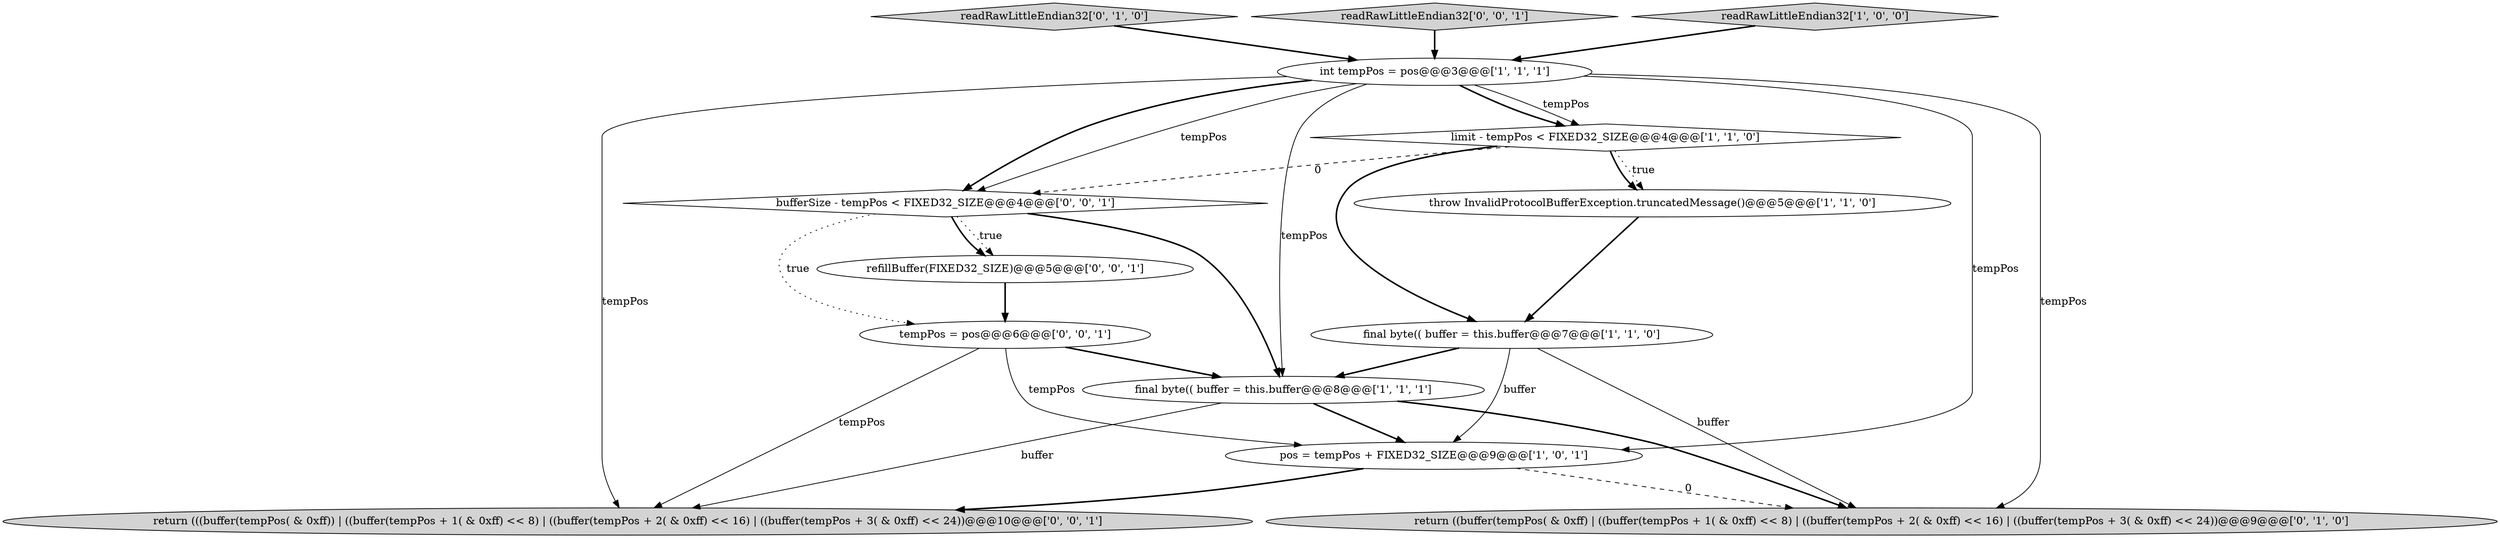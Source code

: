digraph {
8 [style = filled, label = "readRawLittleEndian32['0', '1', '0']", fillcolor = lightgray, shape = diamond image = "AAA0AAABBB2BBB"];
4 [style = filled, label = "int tempPos = pos@@@3@@@['1', '1', '1']", fillcolor = white, shape = ellipse image = "AAA0AAABBB1BBB"];
2 [style = filled, label = "final byte(( buffer = this.buffer@@@8@@@['1', '1', '1']", fillcolor = white, shape = ellipse image = "AAA0AAABBB1BBB"];
5 [style = filled, label = "pos = tempPos + FIXED32_SIZE@@@9@@@['1', '0', '1']", fillcolor = white, shape = ellipse image = "AAA0AAABBB1BBB"];
10 [style = filled, label = "tempPos = pos@@@6@@@['0', '0', '1']", fillcolor = white, shape = ellipse image = "AAA0AAABBB3BBB"];
12 [style = filled, label = "bufferSize - tempPos < FIXED32_SIZE@@@4@@@['0', '0', '1']", fillcolor = white, shape = diamond image = "AAA0AAABBB3BBB"];
6 [style = filled, label = "throw InvalidProtocolBufferException.truncatedMessage()@@@5@@@['1', '1', '0']", fillcolor = white, shape = ellipse image = "AAA0AAABBB1BBB"];
0 [style = filled, label = "final byte(( buffer = this.buffer@@@7@@@['1', '1', '0']", fillcolor = white, shape = ellipse image = "AAA0AAABBB1BBB"];
9 [style = filled, label = "readRawLittleEndian32['0', '0', '1']", fillcolor = lightgray, shape = diamond image = "AAA0AAABBB3BBB"];
1 [style = filled, label = "limit - tempPos < FIXED32_SIZE@@@4@@@['1', '1', '0']", fillcolor = white, shape = diamond image = "AAA0AAABBB1BBB"];
11 [style = filled, label = "return (((buffer(tempPos( & 0xff)) | ((buffer(tempPos + 1( & 0xff) << 8) | ((buffer(tempPos + 2( & 0xff) << 16) | ((buffer(tempPos + 3( & 0xff) << 24))@@@10@@@['0', '0', '1']", fillcolor = lightgray, shape = ellipse image = "AAA0AAABBB3BBB"];
3 [style = filled, label = "readRawLittleEndian32['1', '0', '0']", fillcolor = lightgray, shape = diamond image = "AAA0AAABBB1BBB"];
7 [style = filled, label = "return ((buffer(tempPos( & 0xff) | ((buffer(tempPos + 1( & 0xff) << 8) | ((buffer(tempPos + 2( & 0xff) << 16) | ((buffer(tempPos + 3( & 0xff) << 24))@@@9@@@['0', '1', '0']", fillcolor = lightgray, shape = ellipse image = "AAA1AAABBB2BBB"];
13 [style = filled, label = "refillBuffer(FIXED32_SIZE)@@@5@@@['0', '0', '1']", fillcolor = white, shape = ellipse image = "AAA0AAABBB3BBB"];
12->10 [style = dotted, label="true"];
5->7 [style = dashed, label="0"];
0->5 [style = solid, label="buffer"];
10->2 [style = bold, label=""];
8->4 [style = bold, label=""];
9->4 [style = bold, label=""];
2->7 [style = bold, label=""];
2->5 [style = bold, label=""];
12->2 [style = bold, label=""];
6->0 [style = bold, label=""];
12->13 [style = dotted, label="true"];
1->6 [style = dotted, label="true"];
1->6 [style = bold, label=""];
4->12 [style = solid, label="tempPos"];
4->7 [style = solid, label="tempPos"];
4->1 [style = bold, label=""];
12->13 [style = bold, label=""];
4->11 [style = solid, label="tempPos"];
10->5 [style = solid, label="tempPos"];
10->11 [style = solid, label="tempPos"];
4->2 [style = solid, label="tempPos"];
5->11 [style = bold, label=""];
4->1 [style = solid, label="tempPos"];
4->12 [style = bold, label=""];
1->12 [style = dashed, label="0"];
0->7 [style = solid, label="buffer"];
0->2 [style = bold, label=""];
4->5 [style = solid, label="tempPos"];
13->10 [style = bold, label=""];
3->4 [style = bold, label=""];
2->11 [style = solid, label="buffer"];
1->0 [style = bold, label=""];
}
